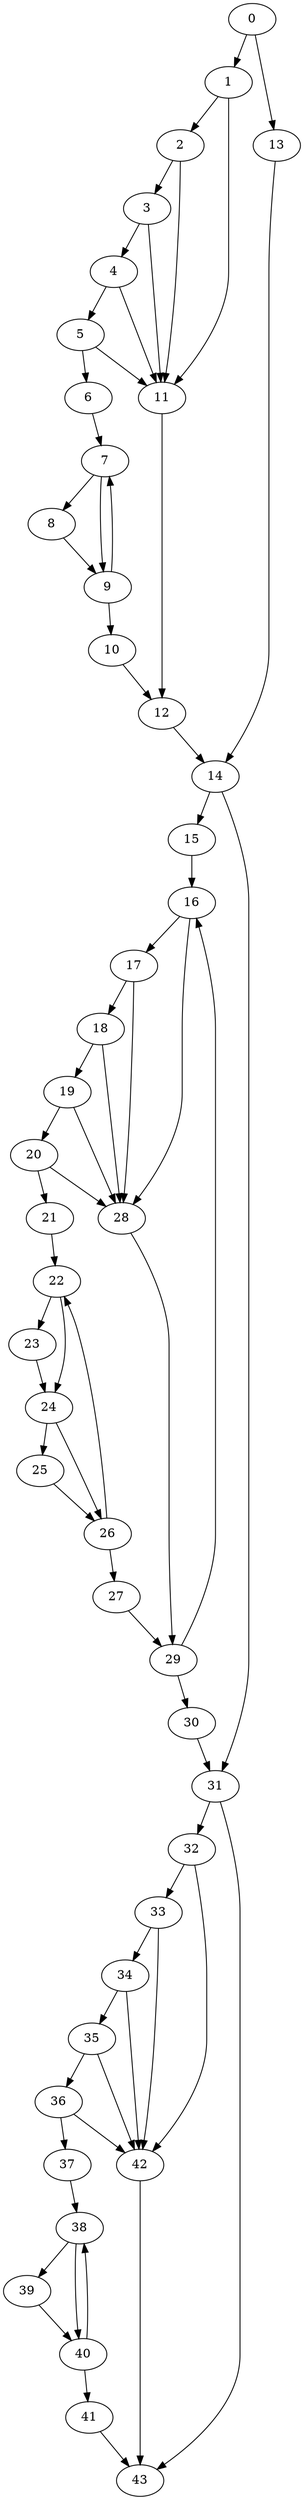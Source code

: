 digraph {
	0
	1
	2
	3
	4
	5
	6
	7
	8
	9
	10
	11
	12
	13
	14
	15
	16
	17
	18
	19
	20
	21
	22
	23
	24
	25
	26
	27
	28
	29
	30
	31
	32
	33
	34
	35
	36
	37
	38
	39
	40
	41
	42
	43
	2 -> 3
	12 -> 14
	13 -> 14
	26 -> 22
	21 -> 22
	38 -> 40
	39 -> 40
	40 -> 41
	31 -> 32
	34 -> 42
	35 -> 42
	36 -> 42
	32 -> 42
	33 -> 42
	0 -> 1
	4 -> 5
	5 -> 6
	1 -> 11
	2 -> 11
	3 -> 11
	4 -> 11
	5 -> 11
	14 -> 15
	0 -> 13
	18 -> 19
	29 -> 30
	36 -> 37
	37 -> 38
	40 -> 38
	29 -> 16
	15 -> 16
	24 -> 25
	33 -> 34
	38 -> 39
	17 -> 18
	22 -> 23
	24 -> 26
	25 -> 26
	34 -> 35
	10 -> 12
	11 -> 12
	16 -> 17
	16 -> 28
	17 -> 28
	18 -> 28
	19 -> 28
	20 -> 28
	19 -> 20
	27 -> 29
	28 -> 29
	31 -> 43
	41 -> 43
	42 -> 43
	1 -> 2
	3 -> 4
	6 -> 7
	9 -> 7
	7 -> 8
	9 -> 10
	14 -> 31
	30 -> 31
	32 -> 33
	35 -> 36
	7 -> 9
	8 -> 9
	20 -> 21
	22 -> 24
	23 -> 24
	26 -> 27
}

